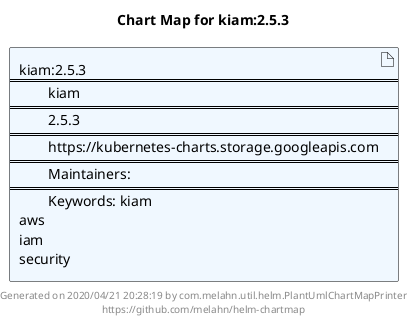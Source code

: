 @startuml
skinparam linetype ortho
skinparam backgroundColor white
skinparam usecaseBorderColor black
skinparam usecaseArrowColor LightSlateGray
skinparam artifactBorderColor black
skinparam artifactArrowColor LightSlateGray

title Chart Map for kiam:2.5.3

'There is one referenced Helm Chart
artifact "kiam:2.5.3\n====\n\tkiam\n====\n\t2.5.3\n====\n\thttps://kubernetes-charts.storage.googleapis.com\n====\n\tMaintainers: \n====\n\tKeywords: kiam\naws\niam\nsecurity" as kiam_2_5_3 #AliceBlue

'There are 0 referenced Docker Images

'Chart Dependencies

center footer Generated on 2020/04/21 20:28:19 by com.melahn.util.helm.PlantUmlChartMapPrinter\nhttps://github.com/melahn/helm-chartmap
@enduml
